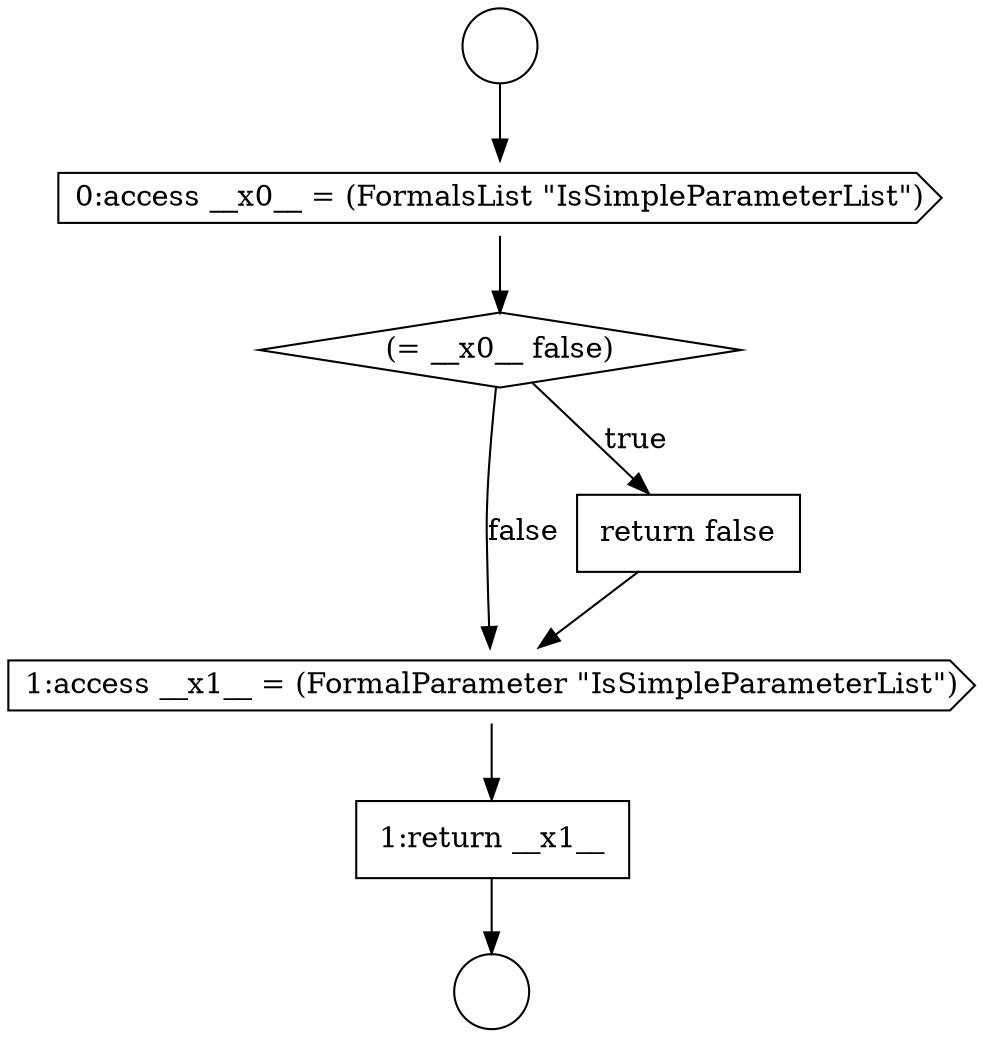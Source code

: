 digraph {
  node7722 [shape=cds, label=<<font color="black">1:access __x1__ = (FormalParameter &quot;IsSimpleParameterList&quot;)</font>> color="black" fillcolor="white" style=filled]
  node7717 [shape=circle label=" " color="black" fillcolor="white" style=filled]
  node7721 [shape=none, margin=0, label=<<font color="black">
    <table border="0" cellborder="1" cellspacing="0" cellpadding="10">
      <tr><td align="left">return false</td></tr>
    </table>
  </font>> color="black" fillcolor="white" style=filled]
  node7719 [shape=cds, label=<<font color="black">0:access __x0__ = (FormalsList &quot;IsSimpleParameterList&quot;)</font>> color="black" fillcolor="white" style=filled]
  node7718 [shape=circle label=" " color="black" fillcolor="white" style=filled]
  node7720 [shape=diamond, label=<<font color="black">(= __x0__ false)</font>> color="black" fillcolor="white" style=filled]
  node7723 [shape=none, margin=0, label=<<font color="black">
    <table border="0" cellborder="1" cellspacing="0" cellpadding="10">
      <tr><td align="left">1:return __x1__</td></tr>
    </table>
  </font>> color="black" fillcolor="white" style=filled]
  node7720 -> node7721 [label=<<font color="black">true</font>> color="black"]
  node7720 -> node7722 [label=<<font color="black">false</font>> color="black"]
  node7723 -> node7718 [ color="black"]
  node7721 -> node7722 [ color="black"]
  node7719 -> node7720 [ color="black"]
  node7717 -> node7719 [ color="black"]
  node7722 -> node7723 [ color="black"]
}

